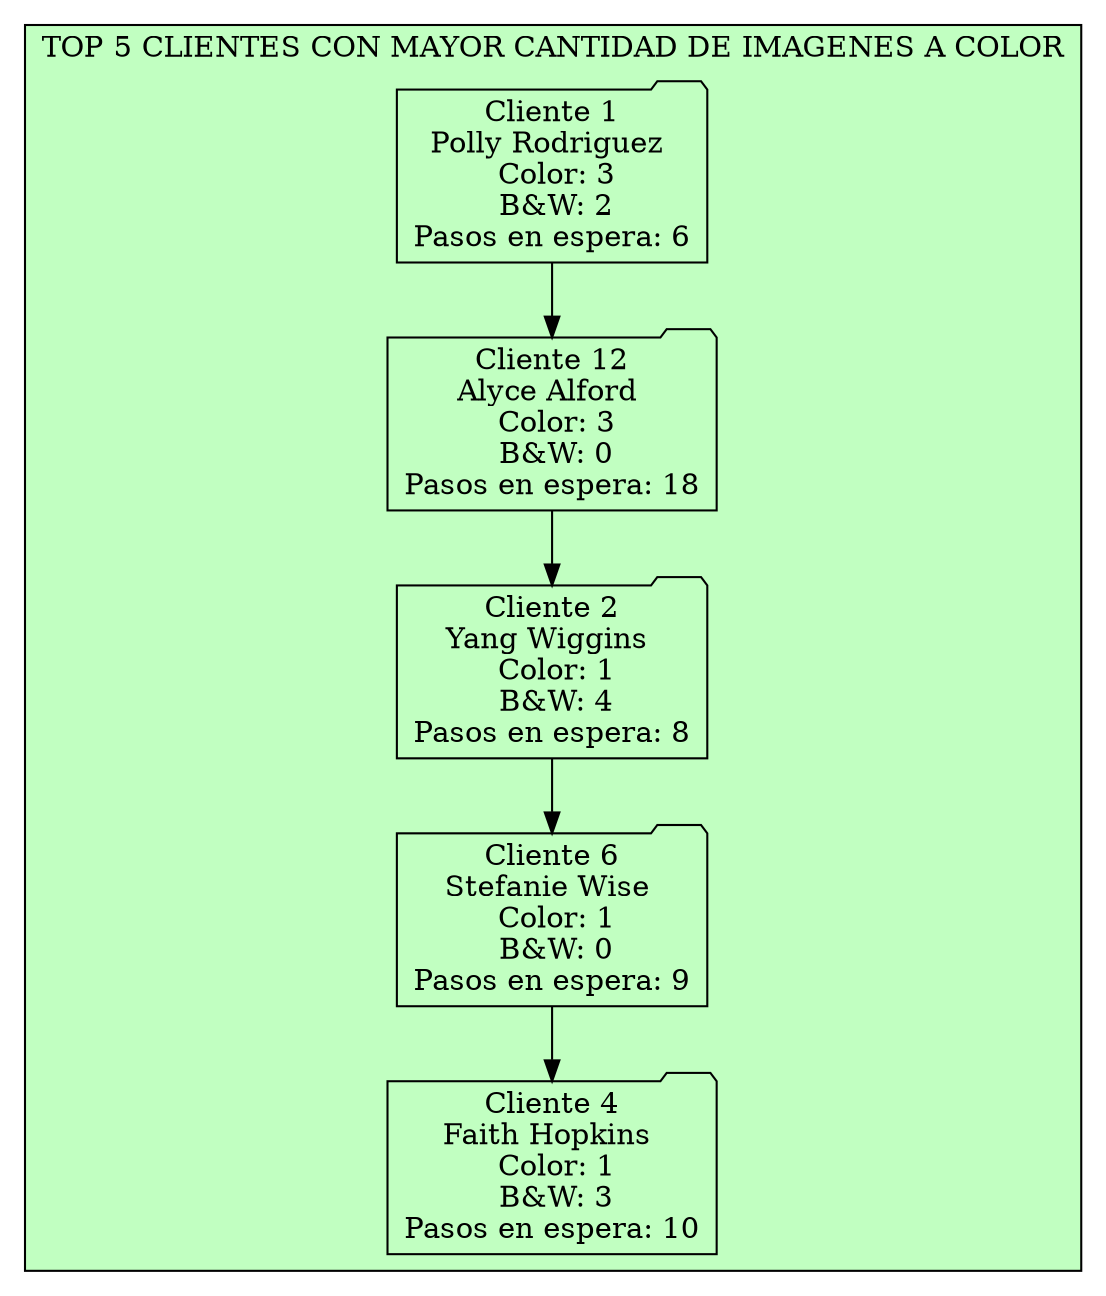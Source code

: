 digraph G { 
subgraph cluster_ClientesTOP{ 
label="TOP 5 CLIENTES CON MAYOR CANTIDAD DE IMAGENES A COLOR"; 
bgcolor="darkseagreen1"; 
node[shape = box]; 
Nodo293907205[shape=folder label="Cliente 1\nPolly Rodriguez \n Color: 3\n B&W: 2\nPasos en espera: 6"];
Nodo1989184704[shape=folder label="Cliente 12\nAlyce Alford \n Color: 3\n B&W: 0\nPasos en espera: 18"];
Nodo611572016[shape=folder label="Cliente 2\nYang Wiggins \n Color: 1\n B&W: 4\nPasos en espera: 8"];
Nodo889486595[shape=folder label="Cliente 6\nStefanie Wise \n Color: 1\n B&W: 0\nPasos en espera: 9"];
Nodo77269878[shape=folder label="Cliente 4\nFaith Hopkins \n Color: 1\n B&W: 3\nPasos en espera: 10"];
Nodo293907205 -> Nodo1989184704 
Nodo1989184704 -> Nodo611572016 
Nodo611572016 -> Nodo889486595 
Nodo889486595 -> Nodo77269878 
}rankdir = TB;
}
